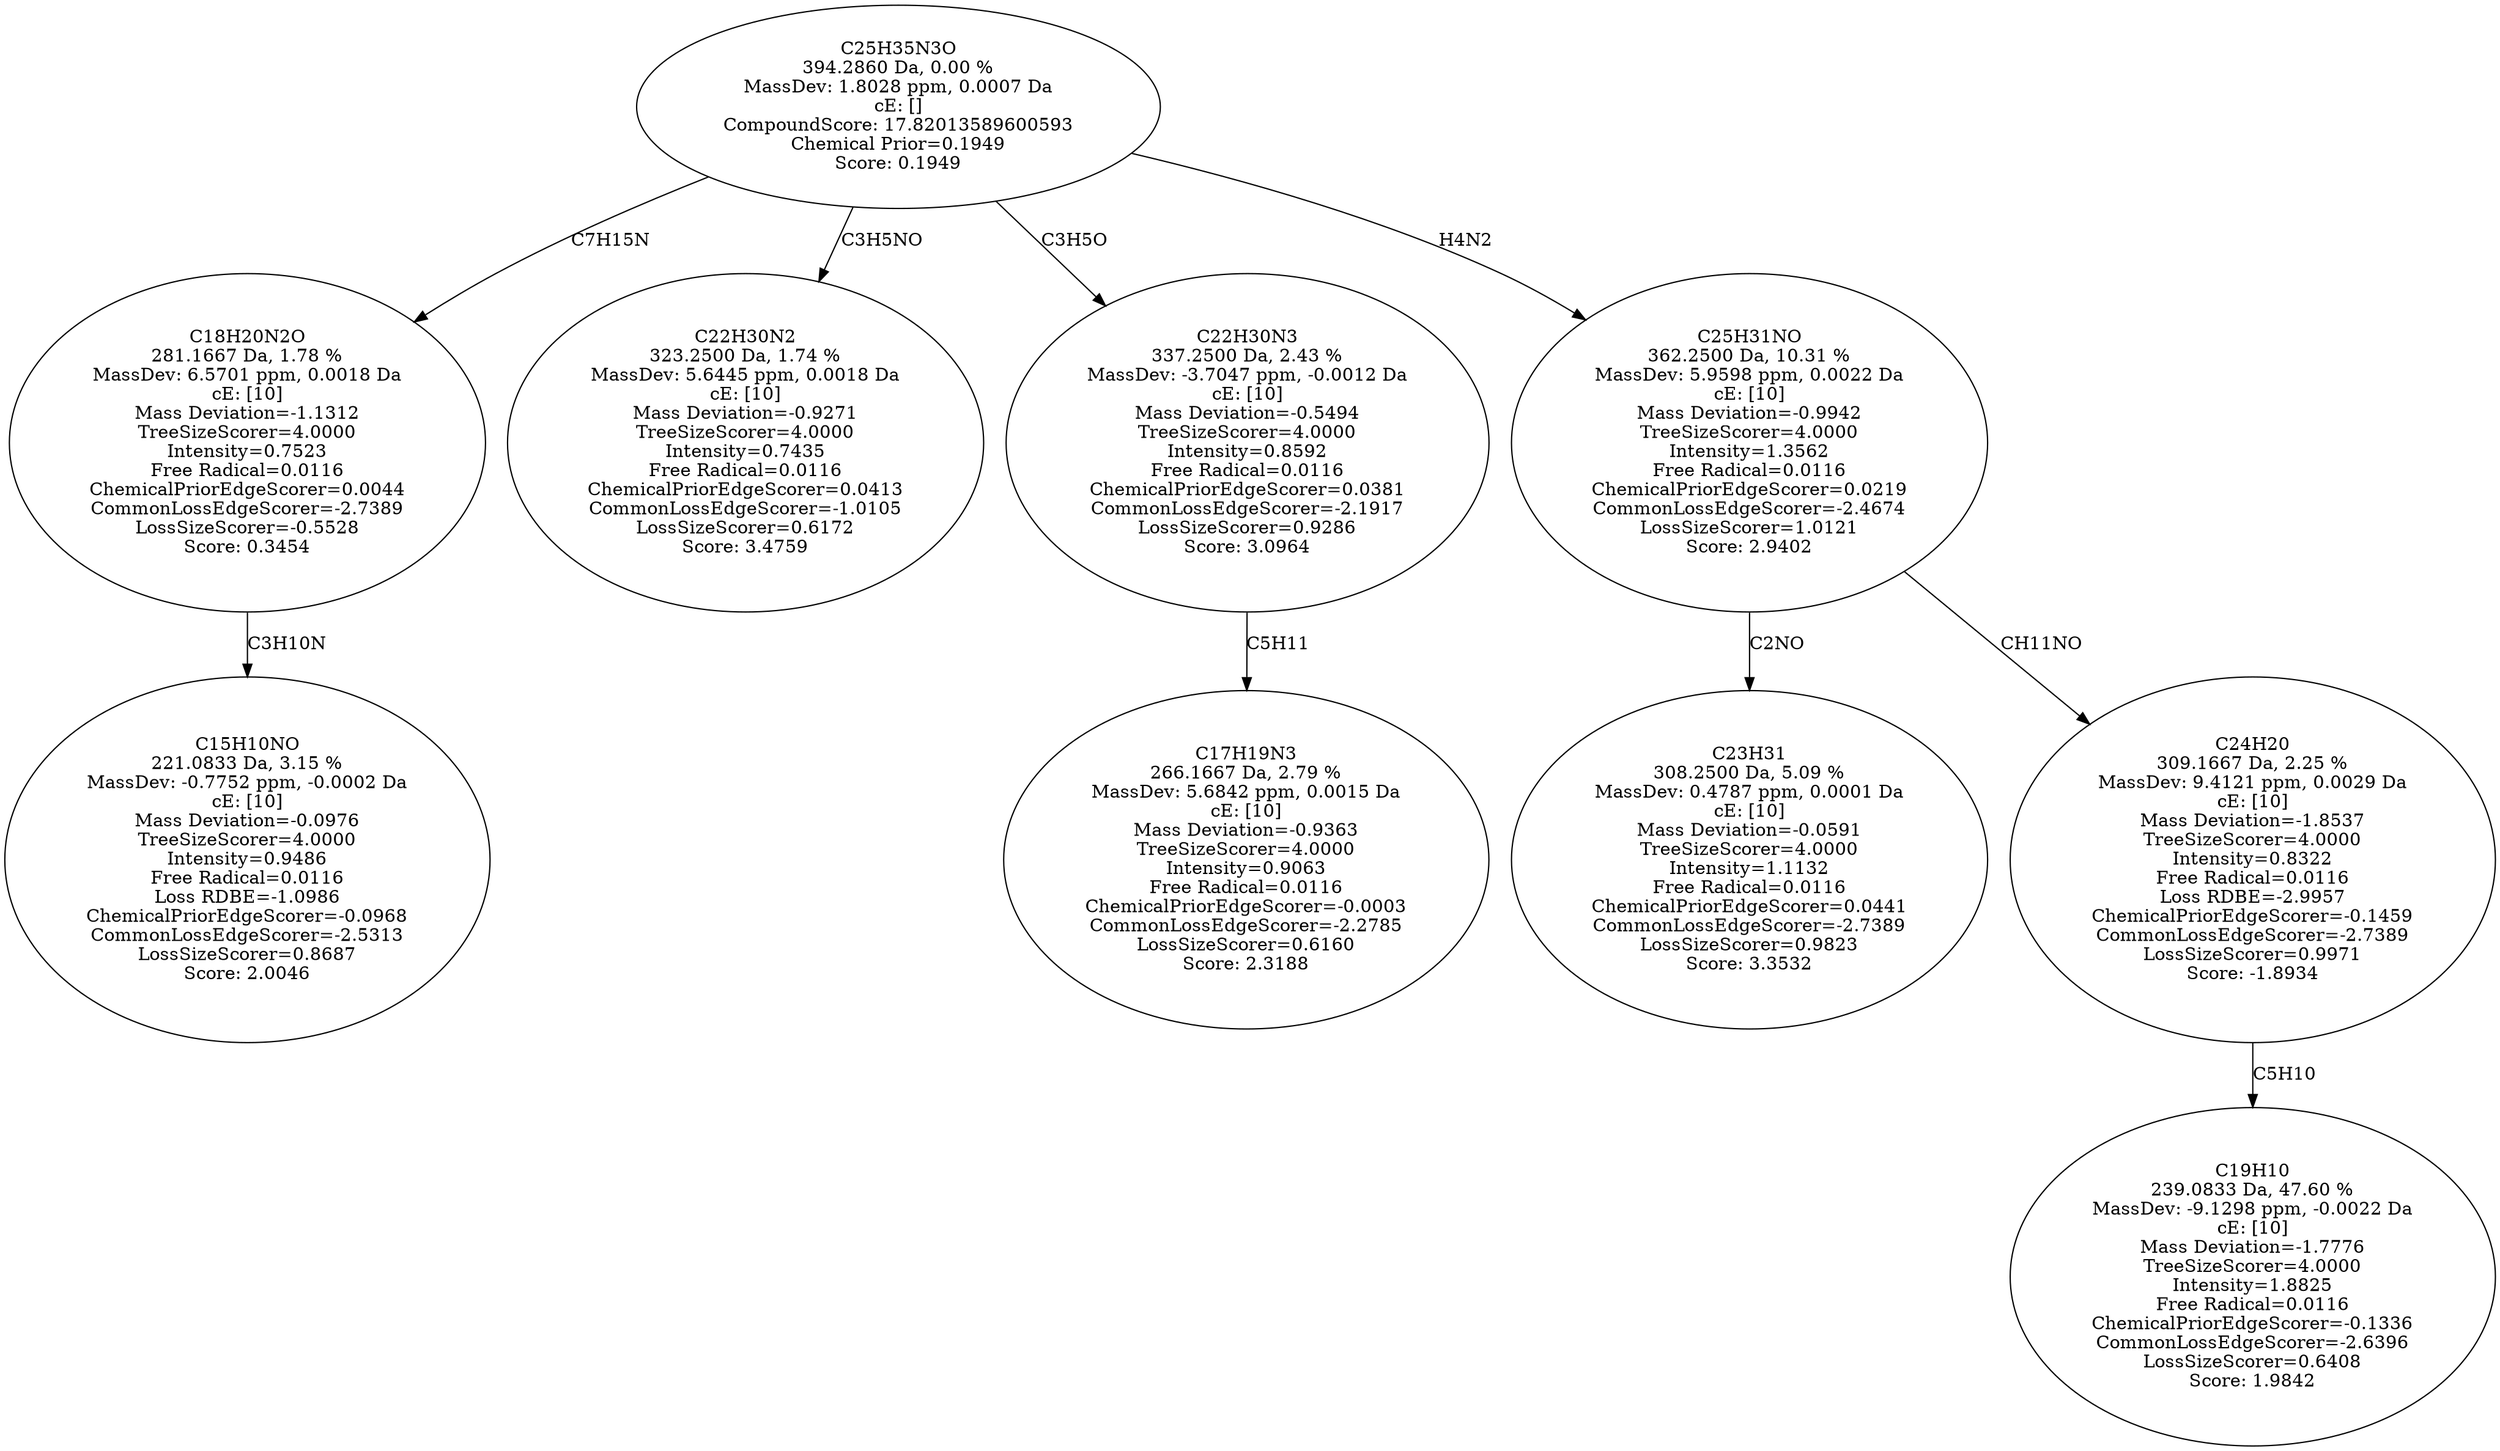 strict digraph {
v1 [label="C15H10NO\n221.0833 Da, 3.15 %\nMassDev: -0.7752 ppm, -0.0002 Da\ncE: [10]\nMass Deviation=-0.0976\nTreeSizeScorer=4.0000\nIntensity=0.9486\nFree Radical=0.0116\nLoss RDBE=-1.0986\nChemicalPriorEdgeScorer=-0.0968\nCommonLossEdgeScorer=-2.5313\nLossSizeScorer=0.8687\nScore: 2.0046"];
v2 [label="C18H20N2O\n281.1667 Da, 1.78 %\nMassDev: 6.5701 ppm, 0.0018 Da\ncE: [10]\nMass Deviation=-1.1312\nTreeSizeScorer=4.0000\nIntensity=0.7523\nFree Radical=0.0116\nChemicalPriorEdgeScorer=0.0044\nCommonLossEdgeScorer=-2.7389\nLossSizeScorer=-0.5528\nScore: 0.3454"];
v3 [label="C22H30N2\n323.2500 Da, 1.74 %\nMassDev: 5.6445 ppm, 0.0018 Da\ncE: [10]\nMass Deviation=-0.9271\nTreeSizeScorer=4.0000\nIntensity=0.7435\nFree Radical=0.0116\nChemicalPriorEdgeScorer=0.0413\nCommonLossEdgeScorer=-1.0105\nLossSizeScorer=0.6172\nScore: 3.4759"];
v4 [label="C17H19N3\n266.1667 Da, 2.79 %\nMassDev: 5.6842 ppm, 0.0015 Da\ncE: [10]\nMass Deviation=-0.9363\nTreeSizeScorer=4.0000\nIntensity=0.9063\nFree Radical=0.0116\nChemicalPriorEdgeScorer=-0.0003\nCommonLossEdgeScorer=-2.2785\nLossSizeScorer=0.6160\nScore: 2.3188"];
v5 [label="C22H30N3\n337.2500 Da, 2.43 %\nMassDev: -3.7047 ppm, -0.0012 Da\ncE: [10]\nMass Deviation=-0.5494\nTreeSizeScorer=4.0000\nIntensity=0.8592\nFree Radical=0.0116\nChemicalPriorEdgeScorer=0.0381\nCommonLossEdgeScorer=-2.1917\nLossSizeScorer=0.9286\nScore: 3.0964"];
v6 [label="C23H31\n308.2500 Da, 5.09 %\nMassDev: 0.4787 ppm, 0.0001 Da\ncE: [10]\nMass Deviation=-0.0591\nTreeSizeScorer=4.0000\nIntensity=1.1132\nFree Radical=0.0116\nChemicalPriorEdgeScorer=0.0441\nCommonLossEdgeScorer=-2.7389\nLossSizeScorer=0.9823\nScore: 3.3532"];
v7 [label="C19H10\n239.0833 Da, 47.60 %\nMassDev: -9.1298 ppm, -0.0022 Da\ncE: [10]\nMass Deviation=-1.7776\nTreeSizeScorer=4.0000\nIntensity=1.8825\nFree Radical=0.0116\nChemicalPriorEdgeScorer=-0.1336\nCommonLossEdgeScorer=-2.6396\nLossSizeScorer=0.6408\nScore: 1.9842"];
v8 [label="C24H20\n309.1667 Da, 2.25 %\nMassDev: 9.4121 ppm, 0.0029 Da\ncE: [10]\nMass Deviation=-1.8537\nTreeSizeScorer=4.0000\nIntensity=0.8322\nFree Radical=0.0116\nLoss RDBE=-2.9957\nChemicalPriorEdgeScorer=-0.1459\nCommonLossEdgeScorer=-2.7389\nLossSizeScorer=0.9971\nScore: -1.8934"];
v9 [label="C25H31NO\n362.2500 Da, 10.31 %\nMassDev: 5.9598 ppm, 0.0022 Da\ncE: [10]\nMass Deviation=-0.9942\nTreeSizeScorer=4.0000\nIntensity=1.3562\nFree Radical=0.0116\nChemicalPriorEdgeScorer=0.0219\nCommonLossEdgeScorer=-2.4674\nLossSizeScorer=1.0121\nScore: 2.9402"];
v10 [label="C25H35N3O\n394.2860 Da, 0.00 %\nMassDev: 1.8028 ppm, 0.0007 Da\ncE: []\nCompoundScore: 17.82013589600593\nChemical Prior=0.1949\nScore: 0.1949"];
v2 -> v1 [label="C3H10N"];
v10 -> v2 [label="C7H15N"];
v10 -> v3 [label="C3H5NO"];
v5 -> v4 [label="C5H11"];
v10 -> v5 [label="C3H5O"];
v9 -> v6 [label="C2NO"];
v8 -> v7 [label="C5H10"];
v9 -> v8 [label="CH11NO"];
v10 -> v9 [label="H4N2"];
}